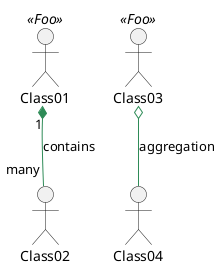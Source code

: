 @startuml
skinparam class {
BackgroundColor PaleGreen
ArrowColor SeaGreen
BorderColor SpringGreen
BackgroundColor<<Foo>> Wheat
BorderColor<<Foo>> Tomato
}
skinparam stereotypeCBackgroundColor YellowGreen
skinparam stereotypeCBackgroundColor<< Foo >> DimGray

Class01 <<Foo>>
Class03 <<Foo>>
Class01 "1" *-- "many" Class02 : contains

Class03 o-- Class04 : aggregation
@enduml
